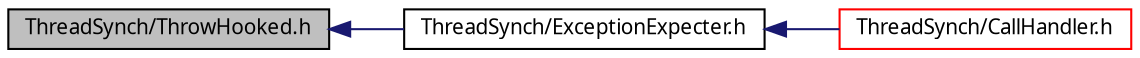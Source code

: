digraph G
{
  edge [fontname="FreeSans.ttf",fontsize=10,labelfontname="FreeSans.ttf",labelfontsize=10];
  node [fontname="FreeSans.ttf",fontsize=10,shape=record];
  rankdir=LR;
  Node1 [label="ThreadSynch/ThrowHooked.h",height=0.2,width=0.4,color="black", fillcolor="grey75", style="filled" fontcolor="black"];
  Node1 -> Node2 [dir=back,color="midnightblue",fontsize=10,style="solid"];
  Node2 [label="ThreadSynch/ExceptionExpecter.h",height=0.2,width=0.4,color="black", fillcolor="white", style="filled",URL="$_exception_expecter_8h.html"];
  Node2 -> Node3 [dir=back,color="midnightblue",fontsize=10,style="solid"];
  Node3 [label="ThreadSynch/CallHandler.h",height=0.2,width=0.4,color="red", fillcolor="white", style="filled",URL="$_call_handler_8h.html"];
}
